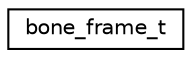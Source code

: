 digraph "Graphical Class Hierarchy"
{
 // INTERACTIVE_SVG=YES
  edge [fontname="Helvetica",fontsize="10",labelfontname="Helvetica",labelfontsize="10"];
  node [fontname="Helvetica",fontsize="10",shape=record];
  rankdir="LR";
  Node1 [label="bone_frame_t",height=0.2,width=0.4,color="black", fillcolor="white", style="filled",URL="$_skeletal_model_8h.html#structbone__frame__t"];
}
